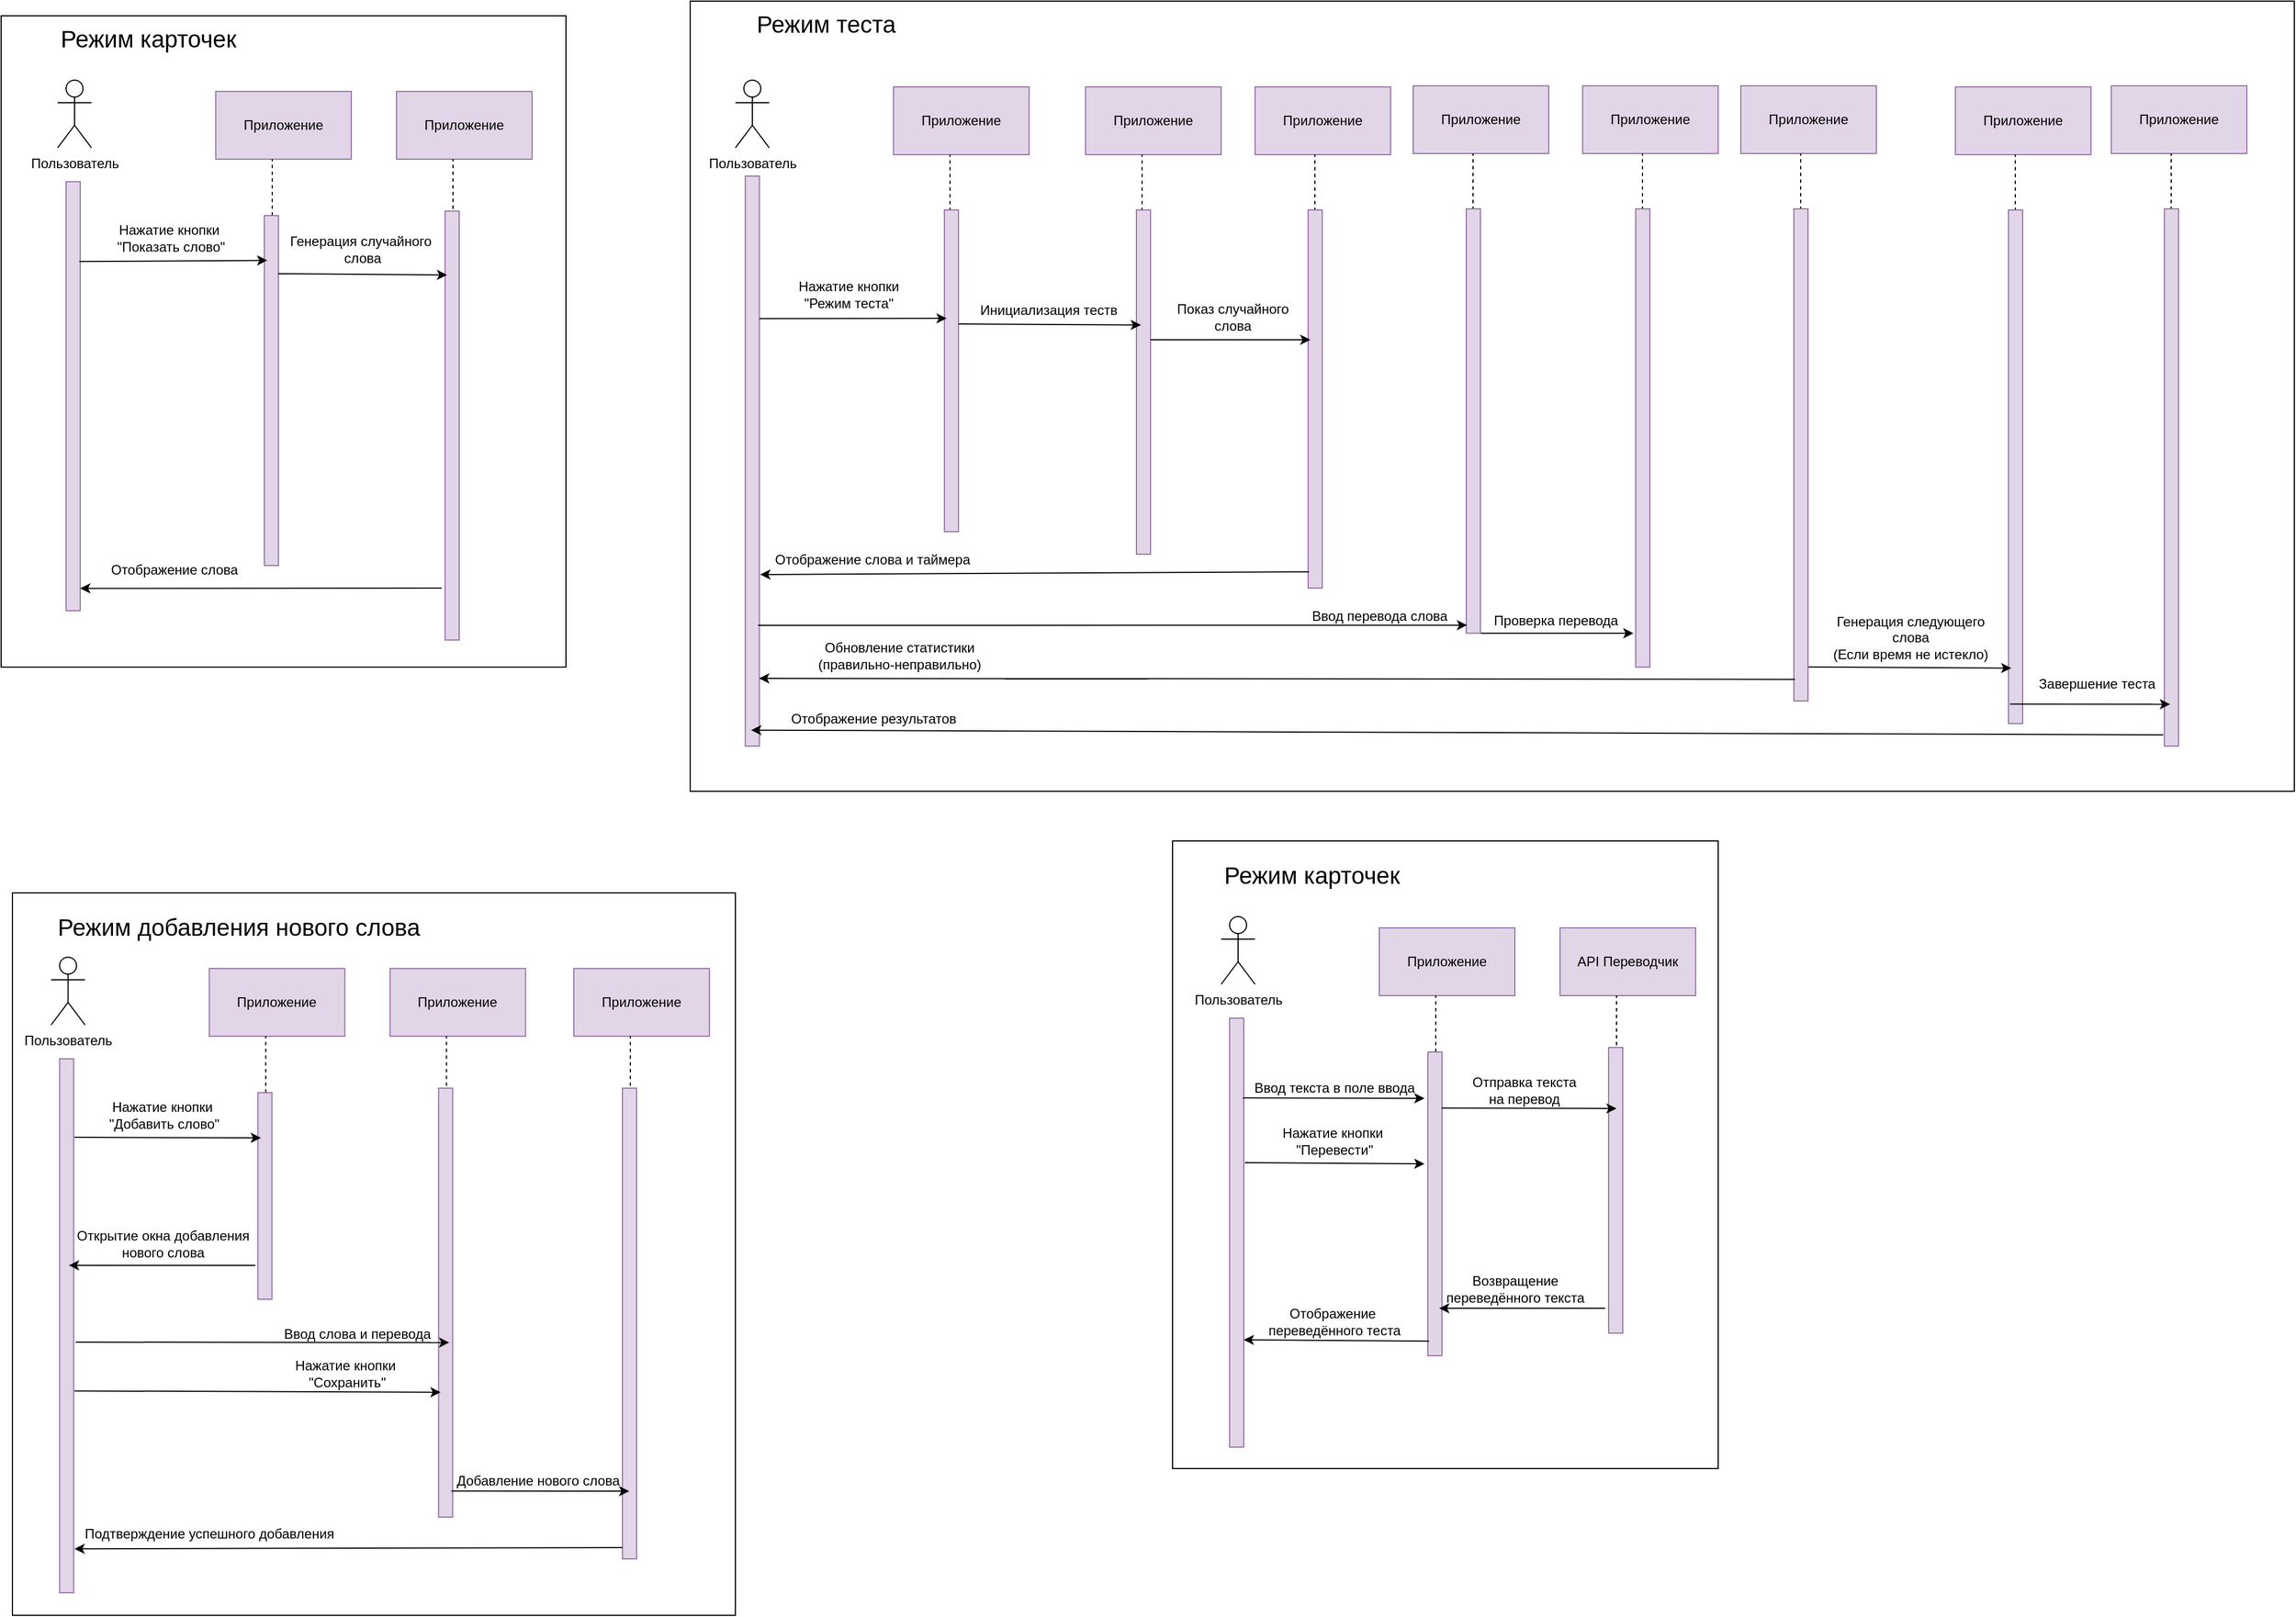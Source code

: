 <mxfile version="25.0.3">
  <diagram name="Страница — 1" id="bM59xqwND-UrBL_5GNgW">
    <mxGraphModel dx="598" dy="747" grid="1" gridSize="10" guides="1" tooltips="1" connect="1" arrows="1" fold="1" page="1" pageScale="1" pageWidth="827" pageHeight="1169" background="none" math="0" shadow="0">
      <root>
        <mxCell id="0" />
        <mxCell id="1" parent="0" />
        <mxCell id="iJt70Qa78EPrHk5ahEC6-1" value="Пользователь" style="shape=umlActor;verticalLabelPosition=bottom;verticalAlign=top;html=1;outlineConnect=0;" vertex="1" parent="1">
          <mxGeometry x="130" y="280" width="30" height="60" as="geometry" />
        </mxCell>
        <mxCell id="iJt70Qa78EPrHk5ahEC6-4" value="Приложение" style="rounded=0;whiteSpace=wrap;html=1;fillColor=#e1d5e7;strokeColor=#9673a6;" vertex="1" parent="1">
          <mxGeometry x="270" y="290" width="120" height="60" as="geometry" />
        </mxCell>
        <mxCell id="iJt70Qa78EPrHk5ahEC6-5" value="" style="rounded=0;whiteSpace=wrap;html=1;direction=south;fillColor=#e1d5e7;strokeColor=#9673a6;" vertex="1" parent="1">
          <mxGeometry x="137.5" y="370" width="12.5" height="380" as="geometry" />
        </mxCell>
        <mxCell id="iJt70Qa78EPrHk5ahEC6-6" value="" style="endArrow=none;dashed=1;html=1;rounded=0;" edge="1" parent="1">
          <mxGeometry width="50" height="50" relative="1" as="geometry">
            <mxPoint x="320" y="400" as="sourcePoint" />
            <mxPoint x="320" y="350" as="targetPoint" />
          </mxGeometry>
        </mxCell>
        <mxCell id="iJt70Qa78EPrHk5ahEC6-7" value="" style="rounded=0;whiteSpace=wrap;html=1;direction=south;fillColor=#e1d5e7;strokeColor=#9673a6;" vertex="1" parent="1">
          <mxGeometry x="313" y="400" width="12.5" height="310" as="geometry" />
        </mxCell>
        <mxCell id="iJt70Qa78EPrHk5ahEC6-8" value="" style="endArrow=classic;html=1;rounded=0;exitX=0.186;exitY=0.064;exitDx=0;exitDy=0;exitPerimeter=0;entryX=0.128;entryY=0.792;entryDx=0;entryDy=0;entryPerimeter=0;" edge="1" parent="1" source="iJt70Qa78EPrHk5ahEC6-5" target="iJt70Qa78EPrHk5ahEC6-7">
          <mxGeometry width="50" height="50" relative="1" as="geometry">
            <mxPoint x="250" y="540" as="sourcePoint" />
            <mxPoint x="316" y="434" as="targetPoint" />
          </mxGeometry>
        </mxCell>
        <mxCell id="iJt70Qa78EPrHk5ahEC6-9" value="Нажатие кнопки&amp;nbsp;&lt;div&gt;&quot;Показать слово&quot;&lt;/div&gt;" style="text;html=1;align=center;verticalAlign=middle;resizable=0;points=[];autosize=1;strokeColor=none;fillColor=none;" vertex="1" parent="1">
          <mxGeometry x="170" y="400" width="120" height="40" as="geometry" />
        </mxCell>
        <mxCell id="iJt70Qa78EPrHk5ahEC6-10" value="Приложение" style="rounded=0;whiteSpace=wrap;html=1;fillColor=#e1d5e7;strokeColor=#9673a6;" vertex="1" parent="1">
          <mxGeometry x="430" y="290" width="120" height="60" as="geometry" />
        </mxCell>
        <mxCell id="iJt70Qa78EPrHk5ahEC6-11" value="" style="endArrow=none;dashed=1;html=1;rounded=0;" edge="1" parent="1">
          <mxGeometry width="50" height="50" relative="1" as="geometry">
            <mxPoint x="480" y="400" as="sourcePoint" />
            <mxPoint x="480" y="350" as="targetPoint" />
          </mxGeometry>
        </mxCell>
        <mxCell id="iJt70Qa78EPrHk5ahEC6-12" value="" style="rounded=0;whiteSpace=wrap;html=1;direction=south;fillColor=#e1d5e7;strokeColor=#9673a6;" vertex="1" parent="1">
          <mxGeometry x="473" y="396" width="12.5" height="380" as="geometry" />
        </mxCell>
        <mxCell id="iJt70Qa78EPrHk5ahEC6-13" value="" style="endArrow=classic;html=1;rounded=0;exitX=0.166;exitY=0.024;exitDx=0;exitDy=0;exitPerimeter=0;entryX=0.149;entryY=0.856;entryDx=0;entryDy=0;entryPerimeter=0;" edge="1" parent="1" source="iJt70Qa78EPrHk5ahEC6-7" target="iJt70Qa78EPrHk5ahEC6-12">
          <mxGeometry width="50" height="50" relative="1" as="geometry">
            <mxPoint x="350" y="480" as="sourcePoint" />
            <mxPoint x="400" y="430" as="targetPoint" />
          </mxGeometry>
        </mxCell>
        <mxCell id="iJt70Qa78EPrHk5ahEC6-14" value="Генерация случайного&lt;div&gt;&amp;nbsp;слова&lt;/div&gt;" style="text;html=1;align=center;verticalAlign=middle;resizable=0;points=[];autosize=1;strokeColor=none;fillColor=none;" vertex="1" parent="1">
          <mxGeometry x="323" y="410" width="150" height="40" as="geometry" />
        </mxCell>
        <mxCell id="iJt70Qa78EPrHk5ahEC6-15" value="" style="endArrow=classic;html=1;rounded=0;entryX=0.948;entryY=0;entryDx=0;entryDy=0;entryPerimeter=0;" edge="1" parent="1" target="iJt70Qa78EPrHk5ahEC6-5">
          <mxGeometry width="50" height="50" relative="1" as="geometry">
            <mxPoint x="470" y="730" as="sourcePoint" />
            <mxPoint x="330" y="490" as="targetPoint" />
          </mxGeometry>
        </mxCell>
        <mxCell id="iJt70Qa78EPrHk5ahEC6-16" value="Отображение слова" style="text;html=1;align=center;verticalAlign=middle;resizable=0;points=[];autosize=1;strokeColor=none;fillColor=none;" vertex="1" parent="1">
          <mxGeometry x="163" y="699" width="140" height="30" as="geometry" />
        </mxCell>
        <mxCell id="iJt70Qa78EPrHk5ahEC6-17" value="&lt;font style=&quot;font-size: 21px;&quot;&gt;Режим карточек&lt;/font&gt;" style="text;html=1;align=center;verticalAlign=middle;resizable=0;points=[];autosize=1;strokeColor=none;fillColor=none;" vertex="1" parent="1">
          <mxGeometry x="120" y="223" width="180" height="40" as="geometry" />
        </mxCell>
        <mxCell id="iJt70Qa78EPrHk5ahEC6-18" value="" style="rounded=0;whiteSpace=wrap;html=1;fillColor=none;" vertex="1" parent="1">
          <mxGeometry x="80" y="223" width="500" height="577" as="geometry" />
        </mxCell>
        <mxCell id="iJt70Qa78EPrHk5ahEC6-20" value="Пользователь" style="shape=umlActor;verticalLabelPosition=bottom;verticalAlign=top;html=1;outlineConnect=0;" vertex="1" parent="1">
          <mxGeometry x="730" y="280" width="30" height="60" as="geometry" />
        </mxCell>
        <mxCell id="iJt70Qa78EPrHk5ahEC6-21" value="&lt;font style=&quot;font-size: 21px;&quot;&gt;Режим теста&lt;/font&gt;" style="text;html=1;align=center;verticalAlign=middle;resizable=0;points=[];autosize=1;strokeColor=none;fillColor=none;" vertex="1" parent="1">
          <mxGeometry x="735" y="210" width="150" height="40" as="geometry" />
        </mxCell>
        <mxCell id="iJt70Qa78EPrHk5ahEC6-22" value="Приложение" style="rounded=0;whiteSpace=wrap;html=1;fillColor=#e1d5e7;strokeColor=#9673a6;" vertex="1" parent="1">
          <mxGeometry x="870" y="286" width="120" height="60" as="geometry" />
        </mxCell>
        <mxCell id="iJt70Qa78EPrHk5ahEC6-23" value="" style="endArrow=none;dashed=1;html=1;rounded=0;" edge="1" parent="1">
          <mxGeometry width="50" height="50" relative="1" as="geometry">
            <mxPoint x="920" y="396" as="sourcePoint" />
            <mxPoint x="920" y="346" as="targetPoint" />
          </mxGeometry>
        </mxCell>
        <mxCell id="iJt70Qa78EPrHk5ahEC6-24" value="" style="rounded=0;whiteSpace=wrap;html=1;direction=south;fillColor=#e1d5e7;strokeColor=#9673a6;" vertex="1" parent="1">
          <mxGeometry x="915" y="395" width="12.5" height="285" as="geometry" />
        </mxCell>
        <mxCell id="iJt70Qa78EPrHk5ahEC6-27" value="" style="rounded=0;whiteSpace=wrap;html=1;direction=south;fillColor=#e1d5e7;strokeColor=#9673a6;" vertex="1" parent="1">
          <mxGeometry x="738.75" y="365" width="12.5" height="505" as="geometry" />
        </mxCell>
        <mxCell id="iJt70Qa78EPrHk5ahEC6-28" value="Нажатие кнопки&lt;div&gt;&quot;Режим теста&quot;&lt;/div&gt;" style="text;html=1;align=center;verticalAlign=middle;resizable=0;points=[];autosize=1;strokeColor=none;fillColor=none;" vertex="1" parent="1">
          <mxGeometry x="775" y="450" width="110" height="40" as="geometry" />
        </mxCell>
        <mxCell id="iJt70Qa78EPrHk5ahEC6-29" value="" style="endArrow=classic;html=1;rounded=0;exitX=0.25;exitY=0;exitDx=0;exitDy=0;entryX=0.337;entryY=0.84;entryDx=0;entryDy=0;entryPerimeter=0;" edge="1" parent="1" source="iJt70Qa78EPrHk5ahEC6-27" target="iJt70Qa78EPrHk5ahEC6-24">
          <mxGeometry width="50" height="50" relative="1" as="geometry">
            <mxPoint x="750" y="450" as="sourcePoint" />
            <mxPoint x="910" y="491" as="targetPoint" />
          </mxGeometry>
        </mxCell>
        <mxCell id="iJt70Qa78EPrHk5ahEC6-30" value="Приложение" style="rounded=0;whiteSpace=wrap;html=1;fillColor=#e1d5e7;strokeColor=#9673a6;" vertex="1" parent="1">
          <mxGeometry x="1040" y="286" width="120" height="60" as="geometry" />
        </mxCell>
        <mxCell id="iJt70Qa78EPrHk5ahEC6-31" value="" style="endArrow=none;dashed=1;html=1;rounded=0;" edge="1" parent="1">
          <mxGeometry width="50" height="50" relative="1" as="geometry">
            <mxPoint x="1090" y="396" as="sourcePoint" />
            <mxPoint x="1090" y="346" as="targetPoint" />
          </mxGeometry>
        </mxCell>
        <mxCell id="iJt70Qa78EPrHk5ahEC6-32" value="" style="rounded=0;whiteSpace=wrap;html=1;direction=south;fillColor=#e1d5e7;strokeColor=#9673a6;" vertex="1" parent="1">
          <mxGeometry x="1085" y="395" width="12.5" height="305" as="geometry" />
        </mxCell>
        <mxCell id="iJt70Qa78EPrHk5ahEC6-33" value="Инициализация теств" style="text;html=1;align=center;verticalAlign=middle;resizable=0;points=[];autosize=1;strokeColor=none;fillColor=none;" vertex="1" parent="1">
          <mxGeometry x="936.5" y="469" width="140" height="30" as="geometry" />
        </mxCell>
        <mxCell id="iJt70Qa78EPrHk5ahEC6-34" value="" style="endArrow=classic;html=1;rounded=0;exitX=0.25;exitY=0;exitDx=0;exitDy=0;entryX=0.334;entryY=0.68;entryDx=0;entryDy=0;entryPerimeter=0;" edge="1" parent="1" target="iJt70Qa78EPrHk5ahEC6-32">
          <mxGeometry width="50" height="50" relative="1" as="geometry">
            <mxPoint x="927.5" y="496" as="sourcePoint" />
            <mxPoint x="1080" y="496" as="targetPoint" />
          </mxGeometry>
        </mxCell>
        <mxCell id="iJt70Qa78EPrHk5ahEC6-35" value="Приложение" style="rounded=0;whiteSpace=wrap;html=1;fillColor=#e1d5e7;strokeColor=#9673a6;" vertex="1" parent="1">
          <mxGeometry x="1190" y="286" width="120" height="60" as="geometry" />
        </mxCell>
        <mxCell id="iJt70Qa78EPrHk5ahEC6-36" value="" style="endArrow=none;dashed=1;html=1;rounded=0;" edge="1" parent="1">
          <mxGeometry width="50" height="50" relative="1" as="geometry">
            <mxPoint x="1243" y="396" as="sourcePoint" />
            <mxPoint x="1243" y="346" as="targetPoint" />
          </mxGeometry>
        </mxCell>
        <mxCell id="iJt70Qa78EPrHk5ahEC6-37" value="" style="rounded=0;whiteSpace=wrap;html=1;direction=south;fillColor=#e1d5e7;strokeColor=#9673a6;" vertex="1" parent="1">
          <mxGeometry x="1237" y="395" width="12.5" height="335" as="geometry" />
        </mxCell>
        <mxCell id="iJt70Qa78EPrHk5ahEC6-38" value="Показ случайного&lt;div&gt;слова&lt;/div&gt;" style="text;html=1;align=center;verticalAlign=middle;resizable=0;points=[];autosize=1;strokeColor=none;fillColor=none;" vertex="1" parent="1">
          <mxGeometry x="1110" y="470" width="120" height="40" as="geometry" />
        </mxCell>
        <mxCell id="iJt70Qa78EPrHk5ahEC6-39" value="" style="endArrow=classic;html=1;rounded=0;exitX=0.25;exitY=0;exitDx=0;exitDy=0;" edge="1" parent="1">
          <mxGeometry width="50" height="50" relative="1" as="geometry">
            <mxPoint x="1097.5" y="510" as="sourcePoint" />
            <mxPoint x="1239" y="510" as="targetPoint" />
          </mxGeometry>
        </mxCell>
        <mxCell id="iJt70Qa78EPrHk5ahEC6-42" value="" style="endArrow=classic;html=1;rounded=0;entryX=0.699;entryY=-0.06;entryDx=0;entryDy=0;entryPerimeter=0;exitX=0.957;exitY=0.944;exitDx=0;exitDy=0;exitPerimeter=0;" edge="1" parent="1" source="iJt70Qa78EPrHk5ahEC6-37" target="iJt70Qa78EPrHk5ahEC6-27">
          <mxGeometry width="50" height="50" relative="1" as="geometry">
            <mxPoint x="1230" y="710" as="sourcePoint" />
            <mxPoint x="1080" y="550" as="targetPoint" />
          </mxGeometry>
        </mxCell>
        <mxCell id="iJt70Qa78EPrHk5ahEC6-43" value="Отображение слова и таймера" style="text;html=1;align=center;verticalAlign=middle;resizable=0;points=[];autosize=1;strokeColor=none;fillColor=none;" vertex="1" parent="1">
          <mxGeometry x="751.25" y="690" width="200" height="30" as="geometry" />
        </mxCell>
        <mxCell id="iJt70Qa78EPrHk5ahEC6-44" value="Приложение" style="rounded=0;whiteSpace=wrap;html=1;fillColor=#e1d5e7;strokeColor=#9673a6;" vertex="1" parent="1">
          <mxGeometry x="1330" y="285" width="120" height="60" as="geometry" />
        </mxCell>
        <mxCell id="iJt70Qa78EPrHk5ahEC6-45" value="" style="endArrow=none;dashed=1;html=1;rounded=0;" edge="1" parent="1">
          <mxGeometry width="50" height="50" relative="1" as="geometry">
            <mxPoint x="1383" y="395" as="sourcePoint" />
            <mxPoint x="1383" y="345" as="targetPoint" />
          </mxGeometry>
        </mxCell>
        <mxCell id="iJt70Qa78EPrHk5ahEC6-46" value="" style="rounded=0;whiteSpace=wrap;html=1;direction=south;fillColor=#e1d5e7;strokeColor=#9673a6;" vertex="1" parent="1">
          <mxGeometry x="1377" y="394" width="12.5" height="376" as="geometry" />
        </mxCell>
        <mxCell id="iJt70Qa78EPrHk5ahEC6-47" value="" style="endArrow=classic;html=1;rounded=0;entryX=0.981;entryY=0.944;entryDx=0;entryDy=0;entryPerimeter=0;" edge="1" parent="1" target="iJt70Qa78EPrHk5ahEC6-46">
          <mxGeometry width="50" height="50" relative="1" as="geometry">
            <mxPoint x="750" y="763" as="sourcePoint" />
            <mxPoint x="910" y="830" as="targetPoint" />
          </mxGeometry>
        </mxCell>
        <mxCell id="iJt70Qa78EPrHk5ahEC6-48" value="Ввод перевода слова" style="text;html=1;align=center;verticalAlign=middle;resizable=0;points=[];autosize=1;strokeColor=none;fillColor=none;" vertex="1" parent="1">
          <mxGeometry x="1230" y="740" width="140" height="30" as="geometry" />
        </mxCell>
        <mxCell id="iJt70Qa78EPrHk5ahEC6-49" value="Приложение" style="rounded=0;whiteSpace=wrap;html=1;fillColor=#e1d5e7;strokeColor=#9673a6;" vertex="1" parent="1">
          <mxGeometry x="1480" y="285" width="120" height="60" as="geometry" />
        </mxCell>
        <mxCell id="iJt70Qa78EPrHk5ahEC6-50" value="" style="endArrow=none;dashed=1;html=1;rounded=0;" edge="1" parent="1">
          <mxGeometry width="50" height="50" relative="1" as="geometry">
            <mxPoint x="1533" y="395" as="sourcePoint" />
            <mxPoint x="1533" y="345" as="targetPoint" />
          </mxGeometry>
        </mxCell>
        <mxCell id="iJt70Qa78EPrHk5ahEC6-51" value="" style="rounded=0;whiteSpace=wrap;html=1;direction=south;fillColor=#e1d5e7;strokeColor=#9673a6;" vertex="1" parent="1">
          <mxGeometry x="1527" y="394" width="12.5" height="406" as="geometry" />
        </mxCell>
        <mxCell id="iJt70Qa78EPrHk5ahEC6-52" value="Проверка перевода" style="text;html=1;align=center;verticalAlign=middle;resizable=0;points=[];autosize=1;strokeColor=none;fillColor=none;" vertex="1" parent="1">
          <mxGeometry x="1390.5" y="744" width="130" height="30" as="geometry" />
        </mxCell>
        <mxCell id="iJt70Qa78EPrHk5ahEC6-53" value="" style="endArrow=classic;html=1;rounded=0;" edge="1" parent="1">
          <mxGeometry width="50" height="50" relative="1" as="geometry">
            <mxPoint x="1390" y="770" as="sourcePoint" />
            <mxPoint x="1525" y="770" as="targetPoint" />
          </mxGeometry>
        </mxCell>
        <mxCell id="iJt70Qa78EPrHk5ahEC6-54" value="Приложение" style="rounded=0;whiteSpace=wrap;html=1;fillColor=#e1d5e7;strokeColor=#9673a6;" vertex="1" parent="1">
          <mxGeometry x="1620" y="285" width="120" height="60" as="geometry" />
        </mxCell>
        <mxCell id="iJt70Qa78EPrHk5ahEC6-55" value="" style="endArrow=none;dashed=1;html=1;rounded=0;" edge="1" parent="1">
          <mxGeometry width="50" height="50" relative="1" as="geometry">
            <mxPoint x="1673" y="395" as="sourcePoint" />
            <mxPoint x="1673" y="345" as="targetPoint" />
          </mxGeometry>
        </mxCell>
        <mxCell id="iJt70Qa78EPrHk5ahEC6-56" value="" style="rounded=0;whiteSpace=wrap;html=1;direction=south;fillColor=#e1d5e7;strokeColor=#9673a6;" vertex="1" parent="1">
          <mxGeometry x="1667" y="394" width="12.5" height="436" as="geometry" />
        </mxCell>
        <mxCell id="iJt70Qa78EPrHk5ahEC6-57" value="Обновление статистики&lt;div&gt;(правильно-неправильно)&lt;/div&gt;" style="text;html=1;align=center;verticalAlign=middle;resizable=0;points=[];autosize=1;strokeColor=none;fillColor=none;" vertex="1" parent="1">
          <mxGeometry x="790" y="770" width="170" height="40" as="geometry" />
        </mxCell>
        <mxCell id="iJt70Qa78EPrHk5ahEC6-58" value="" style="endArrow=classic;html=1;rounded=0;exitX=0.956;exitY=0.925;exitDx=0;exitDy=0;exitPerimeter=0;" edge="1" parent="1" source="iJt70Qa78EPrHk5ahEC6-56">
          <mxGeometry width="50" height="50" relative="1" as="geometry">
            <mxPoint x="1600" y="870" as="sourcePoint" />
            <mxPoint x="751" y="810" as="targetPoint" />
          </mxGeometry>
        </mxCell>
        <mxCell id="iJt70Qa78EPrHk5ahEC6-59" value="Приложение" style="rounded=0;whiteSpace=wrap;html=1;fillColor=#e1d5e7;strokeColor=#9673a6;" vertex="1" parent="1">
          <mxGeometry x="1810" y="286" width="120" height="60" as="geometry" />
        </mxCell>
        <mxCell id="iJt70Qa78EPrHk5ahEC6-60" value="" style="endArrow=none;dashed=1;html=1;rounded=0;" edge="1" parent="1">
          <mxGeometry width="50" height="50" relative="1" as="geometry">
            <mxPoint x="1863" y="396" as="sourcePoint" />
            <mxPoint x="1863" y="346" as="targetPoint" />
          </mxGeometry>
        </mxCell>
        <mxCell id="iJt70Qa78EPrHk5ahEC6-61" value="" style="rounded=0;whiteSpace=wrap;html=1;direction=south;fillColor=#e1d5e7;strokeColor=#9673a6;" vertex="1" parent="1">
          <mxGeometry x="1857" y="395" width="12.5" height="455" as="geometry" />
        </mxCell>
        <mxCell id="iJt70Qa78EPrHk5ahEC6-62" value="Генерация следующего&lt;div&gt;слова&lt;/div&gt;&lt;div&gt;(Если время не истекло)&lt;/div&gt;" style="text;html=1;align=center;verticalAlign=middle;resizable=0;points=[];autosize=1;strokeColor=none;fillColor=none;" vertex="1" parent="1">
          <mxGeometry x="1690" y="744" width="160" height="60" as="geometry" />
        </mxCell>
        <mxCell id="iJt70Qa78EPrHk5ahEC6-63" value="" style="endArrow=classic;html=1;rounded=0;exitX=0.931;exitY=-0.04;exitDx=0;exitDy=0;exitPerimeter=0;entryX=0.892;entryY=0.798;entryDx=0;entryDy=0;entryPerimeter=0;" edge="1" parent="1" source="iJt70Qa78EPrHk5ahEC6-56" target="iJt70Qa78EPrHk5ahEC6-61">
          <mxGeometry width="50" height="50" relative="1" as="geometry">
            <mxPoint x="1740" y="850" as="sourcePoint" />
            <mxPoint x="1790" y="800" as="targetPoint" />
          </mxGeometry>
        </mxCell>
        <mxCell id="iJt70Qa78EPrHk5ahEC6-64" value="Приложение" style="rounded=0;whiteSpace=wrap;html=1;fillColor=#e1d5e7;strokeColor=#9673a6;" vertex="1" parent="1">
          <mxGeometry x="1948" y="285" width="120" height="60" as="geometry" />
        </mxCell>
        <mxCell id="iJt70Qa78EPrHk5ahEC6-65" value="" style="endArrow=none;dashed=1;html=1;rounded=0;" edge="1" parent="1">
          <mxGeometry width="50" height="50" relative="1" as="geometry">
            <mxPoint x="2001" y="395" as="sourcePoint" />
            <mxPoint x="2001" y="345" as="targetPoint" />
          </mxGeometry>
        </mxCell>
        <mxCell id="iJt70Qa78EPrHk5ahEC6-66" value="" style="rounded=0;whiteSpace=wrap;html=1;direction=south;fillColor=#e1d5e7;strokeColor=#9673a6;" vertex="1" parent="1">
          <mxGeometry x="1995" y="394" width="12.5" height="476" as="geometry" />
        </mxCell>
        <mxCell id="iJt70Qa78EPrHk5ahEC6-67" value="Завершение теста" style="text;html=1;align=center;verticalAlign=middle;resizable=0;points=[];autosize=1;strokeColor=none;fillColor=none;" vertex="1" parent="1">
          <mxGeometry x="1869.5" y="800" width="130" height="30" as="geometry" />
        </mxCell>
        <mxCell id="iJt70Qa78EPrHk5ahEC6-68" value="" style="endArrow=classic;html=1;rounded=0;exitX=0.962;exitY=0.892;exitDx=0;exitDy=0;exitPerimeter=0;entryX=0.922;entryY=0.6;entryDx=0;entryDy=0;entryPerimeter=0;" edge="1" parent="1" source="iJt70Qa78EPrHk5ahEC6-61" target="iJt70Qa78EPrHk5ahEC6-66">
          <mxGeometry width="50" height="50" relative="1" as="geometry">
            <mxPoint x="1920" y="950" as="sourcePoint" />
            <mxPoint x="2001" y="840" as="targetPoint" />
          </mxGeometry>
        </mxCell>
        <mxCell id="iJt70Qa78EPrHk5ahEC6-69" value="" style="endArrow=classic;html=1;rounded=0;exitX=0.979;exitY=1.08;exitDx=0;exitDy=0;exitPerimeter=0;entryX=0.972;entryY=0.58;entryDx=0;entryDy=0;entryPerimeter=0;" edge="1" parent="1" source="iJt70Qa78EPrHk5ahEC6-66" target="iJt70Qa78EPrHk5ahEC6-27">
          <mxGeometry width="50" height="50" relative="1" as="geometry">
            <mxPoint x="1880" y="950" as="sourcePoint" />
            <mxPoint x="760" y="860" as="targetPoint" />
          </mxGeometry>
        </mxCell>
        <mxCell id="iJt70Qa78EPrHk5ahEC6-70" value="Отображение результатов" style="text;html=1;align=center;verticalAlign=middle;resizable=0;points=[];autosize=1;strokeColor=none;fillColor=none;" vertex="1" parent="1">
          <mxGeometry x="766.5" y="831" width="170" height="30" as="geometry" />
        </mxCell>
        <mxCell id="iJt70Qa78EPrHk5ahEC6-71" value="" style="rounded=0;whiteSpace=wrap;html=1;fillColor=none;" vertex="1" parent="1">
          <mxGeometry x="690" y="210" width="1420" height="700" as="geometry" />
        </mxCell>
        <mxCell id="iJt70Qa78EPrHk5ahEC6-72" value="Пользователь" style="shape=umlActor;verticalLabelPosition=bottom;verticalAlign=top;html=1;outlineConnect=0;" vertex="1" parent="1">
          <mxGeometry x="124.25" y="1057" width="30" height="60" as="geometry" />
        </mxCell>
        <mxCell id="iJt70Qa78EPrHk5ahEC6-73" value="Приложение" style="rounded=0;whiteSpace=wrap;html=1;fillColor=#e1d5e7;strokeColor=#9673a6;" vertex="1" parent="1">
          <mxGeometry x="264.25" y="1067" width="120" height="60" as="geometry" />
        </mxCell>
        <mxCell id="iJt70Qa78EPrHk5ahEC6-74" value="" style="rounded=0;whiteSpace=wrap;html=1;direction=south;fillColor=#e1d5e7;strokeColor=#9673a6;" vertex="1" parent="1">
          <mxGeometry x="131.75" y="1147" width="12.5" height="473" as="geometry" />
        </mxCell>
        <mxCell id="iJt70Qa78EPrHk5ahEC6-75" value="" style="endArrow=none;dashed=1;html=1;rounded=0;" edge="1" parent="1">
          <mxGeometry width="50" height="50" relative="1" as="geometry">
            <mxPoint x="314.25" y="1177" as="sourcePoint" />
            <mxPoint x="314.25" y="1127" as="targetPoint" />
          </mxGeometry>
        </mxCell>
        <mxCell id="iJt70Qa78EPrHk5ahEC6-76" value="" style="rounded=0;whiteSpace=wrap;html=1;direction=south;fillColor=#e1d5e7;strokeColor=#9673a6;" vertex="1" parent="1">
          <mxGeometry x="307.25" y="1177" width="12.5" height="183" as="geometry" />
        </mxCell>
        <mxCell id="iJt70Qa78EPrHk5ahEC6-77" value="" style="endArrow=classic;html=1;rounded=0;exitX=0.147;exitY=-0.051;exitDx=0;exitDy=0;exitPerimeter=0;" edge="1" parent="1" source="iJt70Qa78EPrHk5ahEC6-74">
          <mxGeometry width="50" height="50" relative="1" as="geometry">
            <mxPoint x="244.25" y="1317" as="sourcePoint" />
            <mxPoint x="310" y="1217" as="targetPoint" />
          </mxGeometry>
        </mxCell>
        <mxCell id="iJt70Qa78EPrHk5ahEC6-78" value="Нажатие кнопки&amp;nbsp;&lt;div&gt;&quot;Добавить слово&quot;&lt;/div&gt;" style="text;html=1;align=center;verticalAlign=middle;resizable=0;points=[];autosize=1;strokeColor=none;fillColor=none;" vertex="1" parent="1">
          <mxGeometry x="164.25" y="1177" width="120" height="40" as="geometry" />
        </mxCell>
        <mxCell id="iJt70Qa78EPrHk5ahEC6-79" value="Приложение" style="rounded=0;whiteSpace=wrap;html=1;fillColor=#e1d5e7;strokeColor=#9673a6;" vertex="1" parent="1">
          <mxGeometry x="424.25" y="1067" width="120" height="60" as="geometry" />
        </mxCell>
        <mxCell id="iJt70Qa78EPrHk5ahEC6-80" value="" style="endArrow=none;dashed=1;html=1;rounded=0;" edge="1" parent="1">
          <mxGeometry width="50" height="50" relative="1" as="geometry">
            <mxPoint x="474.25" y="1177" as="sourcePoint" />
            <mxPoint x="474.25" y="1127" as="targetPoint" />
          </mxGeometry>
        </mxCell>
        <mxCell id="iJt70Qa78EPrHk5ahEC6-81" value="" style="rounded=0;whiteSpace=wrap;html=1;direction=south;fillColor=#e1d5e7;strokeColor=#9673a6;" vertex="1" parent="1">
          <mxGeometry x="467.25" y="1173" width="12.5" height="380" as="geometry" />
        </mxCell>
        <mxCell id="iJt70Qa78EPrHk5ahEC6-82" value="" style="endArrow=classic;html=1;rounded=0;entryX=0.593;entryY=0.247;entryDx=0;entryDy=0;entryPerimeter=0;" edge="1" parent="1" target="iJt70Qa78EPrHk5ahEC6-81">
          <mxGeometry width="50" height="50" relative="1" as="geometry">
            <mxPoint x="146" y="1398" as="sourcePoint" />
            <mxPoint x="394.25" y="1207" as="targetPoint" />
          </mxGeometry>
        </mxCell>
        <mxCell id="iJt70Qa78EPrHk5ahEC6-83" value="Ввод слова и перевода" style="text;html=1;align=center;verticalAlign=middle;resizable=0;points=[];autosize=1;strokeColor=none;fillColor=none;" vertex="1" parent="1">
          <mxGeometry x="319.75" y="1376" width="150" height="30" as="geometry" />
        </mxCell>
        <mxCell id="iJt70Qa78EPrHk5ahEC6-84" value="" style="endArrow=classic;html=1;rounded=0;entryX=0.709;entryY=0.856;entryDx=0;entryDy=0;entryPerimeter=0;exitX=0.622;exitY=-0.051;exitDx=0;exitDy=0;exitPerimeter=0;" edge="1" parent="1" target="iJt70Qa78EPrHk5ahEC6-81" source="iJt70Qa78EPrHk5ahEC6-74">
          <mxGeometry width="50" height="50" relative="1" as="geometry">
            <mxPoint x="138" y="1440" as="sourcePoint" />
            <mxPoint x="324.25" y="1267" as="targetPoint" />
          </mxGeometry>
        </mxCell>
        <mxCell id="iJt70Qa78EPrHk5ahEC6-85" value="Подтверждение успешного добавления" style="text;html=1;align=center;verticalAlign=middle;resizable=0;points=[];autosize=1;strokeColor=none;fillColor=none;" vertex="1" parent="1">
          <mxGeometry x="144.25" y="1553" width="240" height="30" as="geometry" />
        </mxCell>
        <mxCell id="iJt70Qa78EPrHk5ahEC6-86" value="&lt;font style=&quot;font-size: 21px;&quot;&gt;Режим добавления нового слова&lt;/font&gt;" style="text;html=1;align=center;verticalAlign=middle;resizable=0;points=[];autosize=1;strokeColor=none;fillColor=none;" vertex="1" parent="1">
          <mxGeometry x="120" y="1010" width="340" height="40" as="geometry" />
        </mxCell>
        <mxCell id="iJt70Qa78EPrHk5ahEC6-87" value="Открытие окна добавления&lt;br&gt;нового слова" style="text;html=1;align=center;verticalAlign=middle;resizable=0;points=[];autosize=1;strokeColor=none;fillColor=none;" vertex="1" parent="1">
          <mxGeometry x="133" y="1291" width="180" height="40" as="geometry" />
        </mxCell>
        <mxCell id="iJt70Qa78EPrHk5ahEC6-88" value="" style="endArrow=classic;html=1;rounded=0;entryX=0.039;entryY=0.975;entryDx=0;entryDy=0;entryPerimeter=0;" edge="1" parent="1" target="iJt70Qa78EPrHk5ahEC6-87">
          <mxGeometry width="50" height="50" relative="1" as="geometry">
            <mxPoint x="305" y="1330" as="sourcePoint" />
            <mxPoint x="150" y="1330" as="targetPoint" />
          </mxGeometry>
        </mxCell>
        <mxCell id="iJt70Qa78EPrHk5ahEC6-90" value="Нажатие кнопки&amp;nbsp;&lt;div&gt;&quot;Сохранить&quot;&lt;/div&gt;" style="text;html=1;align=center;verticalAlign=middle;resizable=0;points=[];autosize=1;strokeColor=none;fillColor=none;" vertex="1" parent="1">
          <mxGeometry x="325.5" y="1406" width="120" height="40" as="geometry" />
        </mxCell>
        <mxCell id="iJt70Qa78EPrHk5ahEC6-91" value="Приложение" style="rounded=0;whiteSpace=wrap;html=1;fillColor=#e1d5e7;strokeColor=#9673a6;" vertex="1" parent="1">
          <mxGeometry x="587" y="1067" width="120" height="60" as="geometry" />
        </mxCell>
        <mxCell id="iJt70Qa78EPrHk5ahEC6-92" value="" style="endArrow=none;dashed=1;html=1;rounded=0;" edge="1" parent="1">
          <mxGeometry width="50" height="50" relative="1" as="geometry">
            <mxPoint x="637" y="1177" as="sourcePoint" />
            <mxPoint x="637" y="1127" as="targetPoint" />
          </mxGeometry>
        </mxCell>
        <mxCell id="iJt70Qa78EPrHk5ahEC6-93" value="" style="rounded=0;whiteSpace=wrap;html=1;direction=south;fillColor=#e1d5e7;strokeColor=#9673a6;" vertex="1" parent="1">
          <mxGeometry x="630" y="1173" width="12.5" height="417" as="geometry" />
        </mxCell>
        <mxCell id="iJt70Qa78EPrHk5ahEC6-94" value="Добавление нового слова" style="text;html=1;align=center;verticalAlign=middle;resizable=0;points=[];autosize=1;strokeColor=none;fillColor=none;" vertex="1" parent="1">
          <mxGeometry x="469.75" y="1506" width="170" height="30" as="geometry" />
        </mxCell>
        <mxCell id="iJt70Qa78EPrHk5ahEC6-95" value="" style="endArrow=classic;html=1;rounded=0;exitX=0.939;exitY=0.094;exitDx=0;exitDy=0;exitPerimeter=0;entryX=0.978;entryY=0.8;entryDx=0;entryDy=0;entryPerimeter=0;" edge="1" parent="1" source="iJt70Qa78EPrHk5ahEC6-81" target="iJt70Qa78EPrHk5ahEC6-94">
          <mxGeometry width="50" height="50" relative="1" as="geometry">
            <mxPoint x="550" y="1570" as="sourcePoint" />
            <mxPoint x="600" y="1520" as="targetPoint" />
          </mxGeometry>
        </mxCell>
        <mxCell id="iJt70Qa78EPrHk5ahEC6-96" value="" style="endArrow=classic;html=1;rounded=0;exitX=0.976;exitY=1;exitDx=0;exitDy=0;exitPerimeter=0;entryX=0.003;entryY=0.937;entryDx=0;entryDy=0;entryPerimeter=0;" edge="1" parent="1" source="iJt70Qa78EPrHk5ahEC6-93" target="iJt70Qa78EPrHk5ahEC6-85">
          <mxGeometry width="50" height="50" relative="1" as="geometry">
            <mxPoint x="480" y="1620" as="sourcePoint" />
            <mxPoint x="530" y="1570" as="targetPoint" />
          </mxGeometry>
        </mxCell>
        <mxCell id="iJt70Qa78EPrHk5ahEC6-97" value="" style="rounded=0;whiteSpace=wrap;html=1;fillColor=none;" vertex="1" parent="1">
          <mxGeometry x="90" y="1000" width="640" height="640" as="geometry" />
        </mxCell>
        <mxCell id="iJt70Qa78EPrHk5ahEC6-114" value="Пользователь" style="shape=umlActor;verticalLabelPosition=bottom;verticalAlign=top;html=1;outlineConnect=0;" vertex="1" parent="1">
          <mxGeometry x="1160" y="1021" width="30" height="60" as="geometry" />
        </mxCell>
        <mxCell id="iJt70Qa78EPrHk5ahEC6-115" value="Приложение" style="rounded=0;whiteSpace=wrap;html=1;fillColor=#e1d5e7;strokeColor=#9673a6;" vertex="1" parent="1">
          <mxGeometry x="1300" y="1031" width="120" height="60" as="geometry" />
        </mxCell>
        <mxCell id="iJt70Qa78EPrHk5ahEC6-116" value="" style="rounded=0;whiteSpace=wrap;html=1;direction=south;fillColor=#e1d5e7;strokeColor=#9673a6;" vertex="1" parent="1">
          <mxGeometry x="1167.5" y="1111" width="12.5" height="380" as="geometry" />
        </mxCell>
        <mxCell id="iJt70Qa78EPrHk5ahEC6-117" value="" style="endArrow=none;dashed=1;html=1;rounded=0;" edge="1" parent="1">
          <mxGeometry width="50" height="50" relative="1" as="geometry">
            <mxPoint x="1350" y="1141" as="sourcePoint" />
            <mxPoint x="1350" y="1091" as="targetPoint" />
          </mxGeometry>
        </mxCell>
        <mxCell id="iJt70Qa78EPrHk5ahEC6-118" value="" style="rounded=0;whiteSpace=wrap;html=1;direction=south;fillColor=#e1d5e7;strokeColor=#9673a6;" vertex="1" parent="1">
          <mxGeometry x="1343" y="1141" width="12.5" height="269" as="geometry" />
        </mxCell>
        <mxCell id="iJt70Qa78EPrHk5ahEC6-119" value="" style="endArrow=classic;html=1;rounded=0;exitX=0.186;exitY=0.064;exitDx=0;exitDy=0;exitPerimeter=0;" edge="1" parent="1" source="iJt70Qa78EPrHk5ahEC6-116">
          <mxGeometry width="50" height="50" relative="1" as="geometry">
            <mxPoint x="1280" y="1281" as="sourcePoint" />
            <mxPoint x="1340" y="1182" as="targetPoint" />
          </mxGeometry>
        </mxCell>
        <mxCell id="iJt70Qa78EPrHk5ahEC6-120" value="Ввод текста в поле ввода" style="text;html=1;align=center;verticalAlign=middle;resizable=0;points=[];autosize=1;strokeColor=none;fillColor=none;" vertex="1" parent="1">
          <mxGeometry x="1175" y="1158" width="170" height="30" as="geometry" />
        </mxCell>
        <mxCell id="iJt70Qa78EPrHk5ahEC6-121" value="API Переводчик" style="rounded=0;whiteSpace=wrap;html=1;fillColor=#e1d5e7;strokeColor=#9673a6;" vertex="1" parent="1">
          <mxGeometry x="1460" y="1031" width="120" height="60" as="geometry" />
        </mxCell>
        <mxCell id="iJt70Qa78EPrHk5ahEC6-122" value="" style="endArrow=none;dashed=1;html=1;rounded=0;" edge="1" parent="1">
          <mxGeometry width="50" height="50" relative="1" as="geometry">
            <mxPoint x="1510" y="1141" as="sourcePoint" />
            <mxPoint x="1510" y="1091" as="targetPoint" />
          </mxGeometry>
        </mxCell>
        <mxCell id="iJt70Qa78EPrHk5ahEC6-123" value="" style="rounded=0;whiteSpace=wrap;html=1;direction=south;fillColor=#e1d5e7;strokeColor=#9673a6;" vertex="1" parent="1">
          <mxGeometry x="1503" y="1137" width="12.5" height="253" as="geometry" />
        </mxCell>
        <mxCell id="iJt70Qa78EPrHk5ahEC6-124" value="" style="endArrow=classic;html=1;rounded=0;exitX=0.166;exitY=0.024;exitDx=0;exitDy=0;exitPerimeter=0;" edge="1" parent="1">
          <mxGeometry width="50" height="50" relative="1" as="geometry">
            <mxPoint x="1355.2" y="1190.654" as="sourcePoint" />
            <mxPoint x="1510" y="1191" as="targetPoint" />
          </mxGeometry>
        </mxCell>
        <mxCell id="iJt70Qa78EPrHk5ahEC6-125" value="Отправка текста&lt;div&gt;на перевод&lt;/div&gt;" style="text;html=1;align=center;verticalAlign=middle;resizable=0;points=[];autosize=1;strokeColor=none;fillColor=none;" vertex="1" parent="1">
          <mxGeometry x="1368" y="1155" width="120" height="40" as="geometry" />
        </mxCell>
        <mxCell id="iJt70Qa78EPrHk5ahEC6-126" value="" style="endArrow=classic;html=1;rounded=0;entryX=0.844;entryY=0.2;entryDx=0;entryDy=0;entryPerimeter=0;" edge="1" parent="1" target="iJt70Qa78EPrHk5ahEC6-118">
          <mxGeometry width="50" height="50" relative="1" as="geometry">
            <mxPoint x="1500" y="1368" as="sourcePoint" />
            <mxPoint x="1360" y="1231" as="targetPoint" />
          </mxGeometry>
        </mxCell>
        <mxCell id="iJt70Qa78EPrHk5ahEC6-127" value="Отображение&amp;nbsp;&lt;div&gt;переведённого теста&lt;/div&gt;" style="text;html=1;align=center;verticalAlign=middle;resizable=0;points=[];autosize=1;strokeColor=none;fillColor=none;" vertex="1" parent="1">
          <mxGeometry x="1190" y="1360" width="140" height="40" as="geometry" />
        </mxCell>
        <mxCell id="iJt70Qa78EPrHk5ahEC6-128" value="&lt;font style=&quot;font-size: 21px;&quot;&gt;Режим карточек&lt;/font&gt;" style="text;html=1;align=center;verticalAlign=middle;resizable=0;points=[];autosize=1;strokeColor=none;fillColor=none;" vertex="1" parent="1">
          <mxGeometry x="1150" y="964" width="180" height="40" as="geometry" />
        </mxCell>
        <mxCell id="iJt70Qa78EPrHk5ahEC6-129" value="Нажатие кнопки&amp;nbsp;&lt;div&gt;&quot;Перевести&quot;&lt;/div&gt;" style="text;html=1;align=center;verticalAlign=middle;resizable=0;points=[];autosize=1;strokeColor=none;fillColor=none;" vertex="1" parent="1">
          <mxGeometry x="1200" y="1200" width="120" height="40" as="geometry" />
        </mxCell>
        <mxCell id="iJt70Qa78EPrHk5ahEC6-130" value="" style="endArrow=classic;html=1;rounded=0;exitX=0.337;exitY=-0.08;exitDx=0;exitDy=0;exitPerimeter=0;" edge="1" parent="1" source="iJt70Qa78EPrHk5ahEC6-116">
          <mxGeometry width="50" height="50" relative="1" as="geometry">
            <mxPoint x="1240" y="1290" as="sourcePoint" />
            <mxPoint x="1340" y="1240" as="targetPoint" />
          </mxGeometry>
        </mxCell>
        <mxCell id="iJt70Qa78EPrHk5ahEC6-131" value="Возвращение&lt;div&gt;переведённого текста&lt;/div&gt;" style="text;html=1;align=center;verticalAlign=middle;resizable=0;points=[];autosize=1;strokeColor=none;fillColor=none;" vertex="1" parent="1">
          <mxGeometry x="1345" y="1331" width="150" height="40" as="geometry" />
        </mxCell>
        <mxCell id="iJt70Qa78EPrHk5ahEC6-132" value="" style="endArrow=classic;html=1;rounded=0;entryX=0.75;entryY=0;entryDx=0;entryDy=0;exitX=0.952;exitY=0.92;exitDx=0;exitDy=0;exitPerimeter=0;" edge="1" parent="1" source="iJt70Qa78EPrHk5ahEC6-118" target="iJt70Qa78EPrHk5ahEC6-116">
          <mxGeometry width="50" height="50" relative="1" as="geometry">
            <mxPoint x="1280" y="1460" as="sourcePoint" />
            <mxPoint x="1330" y="1410" as="targetPoint" />
          </mxGeometry>
        </mxCell>
        <mxCell id="iJt70Qa78EPrHk5ahEC6-133" value="" style="rounded=0;whiteSpace=wrap;html=1;fillColor=none;" vertex="1" parent="1">
          <mxGeometry x="1117" y="954" width="483" height="556" as="geometry" />
        </mxCell>
      </root>
    </mxGraphModel>
  </diagram>
</mxfile>
